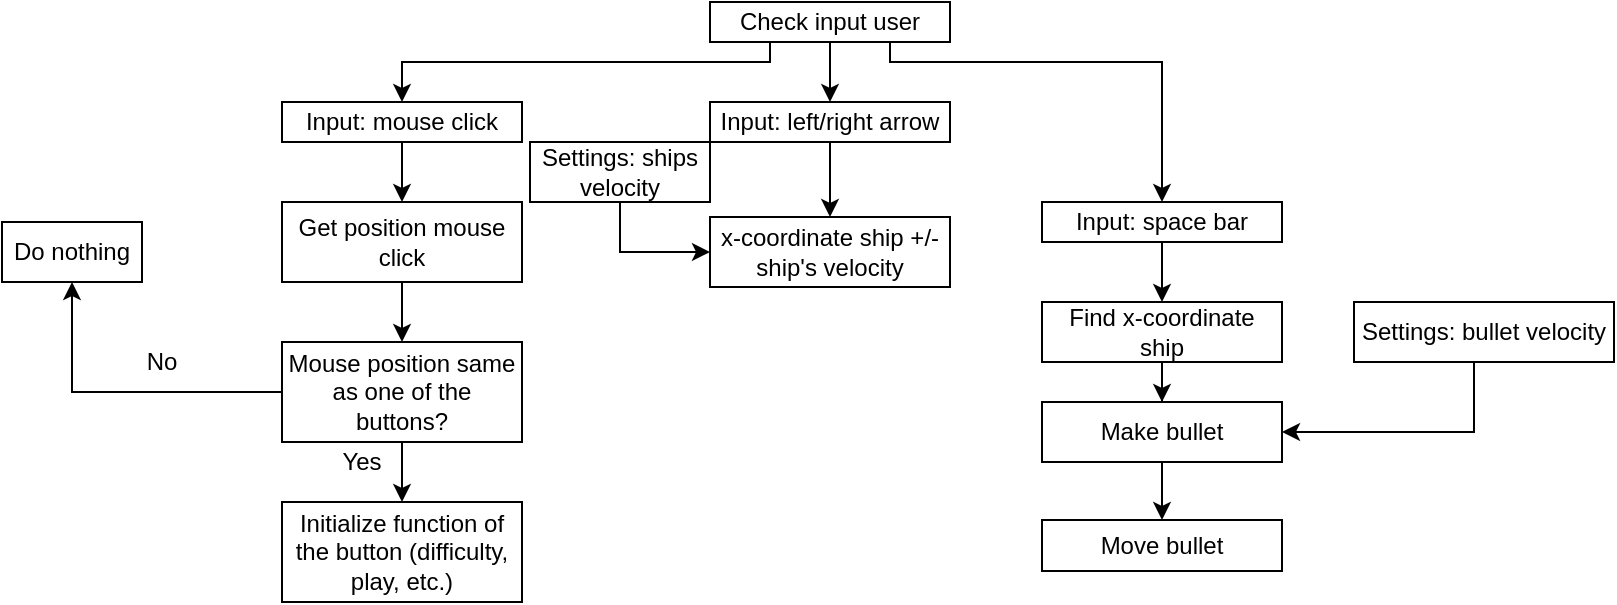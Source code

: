 <mxfile version="14.4.3" type="device"><diagram id="C5RBs43oDa-KdzZeNtuy" name="Page-1"><mxGraphModel dx="1422" dy="822" grid="1" gridSize="10" guides="1" tooltips="1" connect="1" arrows="1" fold="1" page="1" pageScale="1" pageWidth="827" pageHeight="1169" math="0" shadow="0"><root><mxCell id="WIyWlLk6GJQsqaUBKTNV-0"/><mxCell id="WIyWlLk6GJQsqaUBKTNV-1" parent="WIyWlLk6GJQsqaUBKTNV-0"/><mxCell id="8ehfMtVNufVyfPv-vS6C-5" style="edgeStyle=orthogonalEdgeStyle;rounded=0;orthogonalLoop=1;jettySize=auto;html=1;exitX=0.5;exitY=1;exitDx=0;exitDy=0;entryX=0.5;entryY=0;entryDx=0;entryDy=0;" edge="1" parent="WIyWlLk6GJQsqaUBKTNV-1" source="8ehfMtVNufVyfPv-vS6C-0" target="8ehfMtVNufVyfPv-vS6C-1"><mxGeometry relative="1" as="geometry"/></mxCell><mxCell id="8ehfMtVNufVyfPv-vS6C-6" style="edgeStyle=orthogonalEdgeStyle;rounded=0;orthogonalLoop=1;jettySize=auto;html=1;exitX=0.25;exitY=1;exitDx=0;exitDy=0;entryX=0.5;entryY=0;entryDx=0;entryDy=0;" edge="1" parent="WIyWlLk6GJQsqaUBKTNV-1" source="8ehfMtVNufVyfPv-vS6C-0" target="8ehfMtVNufVyfPv-vS6C-2"><mxGeometry relative="1" as="geometry"><Array as="points"><mxPoint x="384" y="110"/><mxPoint x="200" y="110"/></Array></mxGeometry></mxCell><mxCell id="8ehfMtVNufVyfPv-vS6C-31" style="edgeStyle=orthogonalEdgeStyle;rounded=0;orthogonalLoop=1;jettySize=auto;html=1;exitX=0.75;exitY=1;exitDx=0;exitDy=0;entryX=0.5;entryY=0;entryDx=0;entryDy=0;" edge="1" parent="WIyWlLk6GJQsqaUBKTNV-1" source="8ehfMtVNufVyfPv-vS6C-0" target="8ehfMtVNufVyfPv-vS6C-3"><mxGeometry relative="1" as="geometry"><Array as="points"><mxPoint x="444" y="110"/><mxPoint x="580" y="110"/></Array></mxGeometry></mxCell><mxCell id="8ehfMtVNufVyfPv-vS6C-0" value="Check input user" style="rounded=0;whiteSpace=wrap;html=1;" vertex="1" parent="WIyWlLk6GJQsqaUBKTNV-1"><mxGeometry x="354" y="80" width="120" height="20" as="geometry"/></mxCell><mxCell id="8ehfMtVNufVyfPv-vS6C-20" style="edgeStyle=orthogonalEdgeStyle;rounded=0;orthogonalLoop=1;jettySize=auto;html=1;" edge="1" parent="WIyWlLk6GJQsqaUBKTNV-1" source="8ehfMtVNufVyfPv-vS6C-1" target="8ehfMtVNufVyfPv-vS6C-19"><mxGeometry relative="1" as="geometry"/></mxCell><mxCell id="8ehfMtVNufVyfPv-vS6C-1" value="Input: left/right arrow" style="rounded=0;whiteSpace=wrap;html=1;" vertex="1" parent="WIyWlLk6GJQsqaUBKTNV-1"><mxGeometry x="354" y="130" width="120" height="20" as="geometry"/></mxCell><mxCell id="8ehfMtVNufVyfPv-vS6C-10" style="edgeStyle=orthogonalEdgeStyle;rounded=0;orthogonalLoop=1;jettySize=auto;html=1;exitX=0.5;exitY=1;exitDx=0;exitDy=0;entryX=0.5;entryY=0;entryDx=0;entryDy=0;" edge="1" parent="WIyWlLk6GJQsqaUBKTNV-1" source="8ehfMtVNufVyfPv-vS6C-2" target="8ehfMtVNufVyfPv-vS6C-8"><mxGeometry relative="1" as="geometry"/></mxCell><mxCell id="8ehfMtVNufVyfPv-vS6C-2" value="Input: mouse click" style="rounded=0;whiteSpace=wrap;html=1;" vertex="1" parent="WIyWlLk6GJQsqaUBKTNV-1"><mxGeometry x="140" y="130" width="120" height="20" as="geometry"/></mxCell><mxCell id="8ehfMtVNufVyfPv-vS6C-24" style="edgeStyle=orthogonalEdgeStyle;rounded=0;orthogonalLoop=1;jettySize=auto;html=1;entryX=0.5;entryY=0;entryDx=0;entryDy=0;" edge="1" parent="WIyWlLk6GJQsqaUBKTNV-1" source="8ehfMtVNufVyfPv-vS6C-3" target="8ehfMtVNufVyfPv-vS6C-23"><mxGeometry relative="1" as="geometry"/></mxCell><mxCell id="8ehfMtVNufVyfPv-vS6C-3" value="Input: space bar" style="rounded=0;whiteSpace=wrap;html=1;" vertex="1" parent="WIyWlLk6GJQsqaUBKTNV-1"><mxGeometry x="520" y="180" width="120" height="20" as="geometry"/></mxCell><mxCell id="8ehfMtVNufVyfPv-vS6C-11" style="edgeStyle=orthogonalEdgeStyle;rounded=0;orthogonalLoop=1;jettySize=auto;html=1;exitX=0.5;exitY=1;exitDx=0;exitDy=0;entryX=0.5;entryY=0;entryDx=0;entryDy=0;" edge="1" parent="WIyWlLk6GJQsqaUBKTNV-1" source="8ehfMtVNufVyfPv-vS6C-8" target="8ehfMtVNufVyfPv-vS6C-9"><mxGeometry relative="1" as="geometry"/></mxCell><mxCell id="8ehfMtVNufVyfPv-vS6C-8" value="Get position mouse click" style="rounded=0;whiteSpace=wrap;html=1;" vertex="1" parent="WIyWlLk6GJQsqaUBKTNV-1"><mxGeometry x="140" y="180" width="120" height="40" as="geometry"/></mxCell><mxCell id="8ehfMtVNufVyfPv-vS6C-13" style="edgeStyle=orthogonalEdgeStyle;rounded=0;orthogonalLoop=1;jettySize=auto;html=1;entryX=0.5;entryY=1;entryDx=0;entryDy=0;" edge="1" parent="WIyWlLk6GJQsqaUBKTNV-1" source="8ehfMtVNufVyfPv-vS6C-9" target="8ehfMtVNufVyfPv-vS6C-12"><mxGeometry relative="1" as="geometry"/></mxCell><mxCell id="8ehfMtVNufVyfPv-vS6C-17" style="edgeStyle=orthogonalEdgeStyle;rounded=0;orthogonalLoop=1;jettySize=auto;html=1;exitX=0.5;exitY=1;exitDx=0;exitDy=0;entryX=0.5;entryY=0;entryDx=0;entryDy=0;" edge="1" parent="WIyWlLk6GJQsqaUBKTNV-1" source="8ehfMtVNufVyfPv-vS6C-9" target="8ehfMtVNufVyfPv-vS6C-16"><mxGeometry relative="1" as="geometry"/></mxCell><mxCell id="8ehfMtVNufVyfPv-vS6C-9" value="Mouse position same as one of the buttons?" style="rounded=0;whiteSpace=wrap;html=1;" vertex="1" parent="WIyWlLk6GJQsqaUBKTNV-1"><mxGeometry x="140" y="250" width="120" height="50" as="geometry"/></mxCell><mxCell id="8ehfMtVNufVyfPv-vS6C-12" value="Do nothing" style="rounded=0;whiteSpace=wrap;html=1;" vertex="1" parent="WIyWlLk6GJQsqaUBKTNV-1"><mxGeometry y="190" width="70" height="30" as="geometry"/></mxCell><mxCell id="8ehfMtVNufVyfPv-vS6C-14" value="No" style="text;html=1;strokeColor=none;fillColor=none;align=center;verticalAlign=middle;whiteSpace=wrap;rounded=0;" vertex="1" parent="WIyWlLk6GJQsqaUBKTNV-1"><mxGeometry x="60" y="250" width="40" height="20" as="geometry"/></mxCell><mxCell id="8ehfMtVNufVyfPv-vS6C-16" value="Initialize function of the button (difficulty, play, etc.)" style="rounded=0;whiteSpace=wrap;html=1;" vertex="1" parent="WIyWlLk6GJQsqaUBKTNV-1"><mxGeometry x="140" y="330" width="120" height="50" as="geometry"/></mxCell><mxCell id="8ehfMtVNufVyfPv-vS6C-18" value="Yes" style="text;html=1;strokeColor=none;fillColor=none;align=center;verticalAlign=middle;whiteSpace=wrap;rounded=0;" vertex="1" parent="WIyWlLk6GJQsqaUBKTNV-1"><mxGeometry x="160" y="300" width="40" height="20" as="geometry"/></mxCell><mxCell id="8ehfMtVNufVyfPv-vS6C-19" value="x-coordinate ship +/- ship's velocity" style="rounded=0;whiteSpace=wrap;html=1;" vertex="1" parent="WIyWlLk6GJQsqaUBKTNV-1"><mxGeometry x="354" y="187.5" width="120" height="35" as="geometry"/></mxCell><mxCell id="8ehfMtVNufVyfPv-vS6C-22" style="edgeStyle=orthogonalEdgeStyle;rounded=0;orthogonalLoop=1;jettySize=auto;html=1;entryX=0;entryY=0.5;entryDx=0;entryDy=0;" edge="1" parent="WIyWlLk6GJQsqaUBKTNV-1" source="8ehfMtVNufVyfPv-vS6C-21" target="8ehfMtVNufVyfPv-vS6C-19"><mxGeometry relative="1" as="geometry"/></mxCell><mxCell id="8ehfMtVNufVyfPv-vS6C-21" value="Settings: ships velocity" style="rounded=0;whiteSpace=wrap;html=1;" vertex="1" parent="WIyWlLk6GJQsqaUBKTNV-1"><mxGeometry x="264" y="150" width="90" height="30" as="geometry"/></mxCell><mxCell id="8ehfMtVNufVyfPv-vS6C-26" style="edgeStyle=orthogonalEdgeStyle;rounded=0;orthogonalLoop=1;jettySize=auto;html=1;entryX=0.5;entryY=0;entryDx=0;entryDy=0;" edge="1" parent="WIyWlLk6GJQsqaUBKTNV-1" source="8ehfMtVNufVyfPv-vS6C-23" target="8ehfMtVNufVyfPv-vS6C-25"><mxGeometry relative="1" as="geometry"/></mxCell><mxCell id="8ehfMtVNufVyfPv-vS6C-23" value="Find x-coordinate ship" style="rounded=0;whiteSpace=wrap;html=1;" vertex="1" parent="WIyWlLk6GJQsqaUBKTNV-1"><mxGeometry x="520" y="230" width="120" height="30" as="geometry"/></mxCell><mxCell id="8ehfMtVNufVyfPv-vS6C-30" style="edgeStyle=orthogonalEdgeStyle;rounded=0;orthogonalLoop=1;jettySize=auto;html=1;entryX=0.5;entryY=0;entryDx=0;entryDy=0;" edge="1" parent="WIyWlLk6GJQsqaUBKTNV-1" source="8ehfMtVNufVyfPv-vS6C-25" target="8ehfMtVNufVyfPv-vS6C-29"><mxGeometry relative="1" as="geometry"/></mxCell><mxCell id="8ehfMtVNufVyfPv-vS6C-25" value="Make bullet" style="rounded=0;whiteSpace=wrap;html=1;" vertex="1" parent="WIyWlLk6GJQsqaUBKTNV-1"><mxGeometry x="520" y="280" width="120" height="30" as="geometry"/></mxCell><mxCell id="8ehfMtVNufVyfPv-vS6C-28" style="edgeStyle=orthogonalEdgeStyle;rounded=0;orthogonalLoop=1;jettySize=auto;html=1;entryX=1;entryY=0.5;entryDx=0;entryDy=0;" edge="1" parent="WIyWlLk6GJQsqaUBKTNV-1" source="8ehfMtVNufVyfPv-vS6C-27" target="8ehfMtVNufVyfPv-vS6C-25"><mxGeometry relative="1" as="geometry"><Array as="points"><mxPoint x="736" y="295"/></Array></mxGeometry></mxCell><mxCell id="8ehfMtVNufVyfPv-vS6C-27" value="Settings: bullet velocity" style="rounded=0;whiteSpace=wrap;html=1;" vertex="1" parent="WIyWlLk6GJQsqaUBKTNV-1"><mxGeometry x="676" y="230" width="130" height="30" as="geometry"/></mxCell><mxCell id="8ehfMtVNufVyfPv-vS6C-29" value="Move bullet" style="rounded=0;whiteSpace=wrap;html=1;" vertex="1" parent="WIyWlLk6GJQsqaUBKTNV-1"><mxGeometry x="520" y="339" width="120" height="25.5" as="geometry"/></mxCell></root></mxGraphModel></diagram></mxfile>